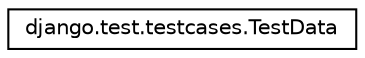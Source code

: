 digraph "Graphical Class Hierarchy"
{
 // LATEX_PDF_SIZE
  edge [fontname="Helvetica",fontsize="10",labelfontname="Helvetica",labelfontsize="10"];
  node [fontname="Helvetica",fontsize="10",shape=record];
  rankdir="LR";
  Node0 [label="django.test.testcases.TestData",height=0.2,width=0.4,color="black", fillcolor="white", style="filled",URL="$classdjango_1_1test_1_1testcases_1_1_test_data.html",tooltip=" "];
}
